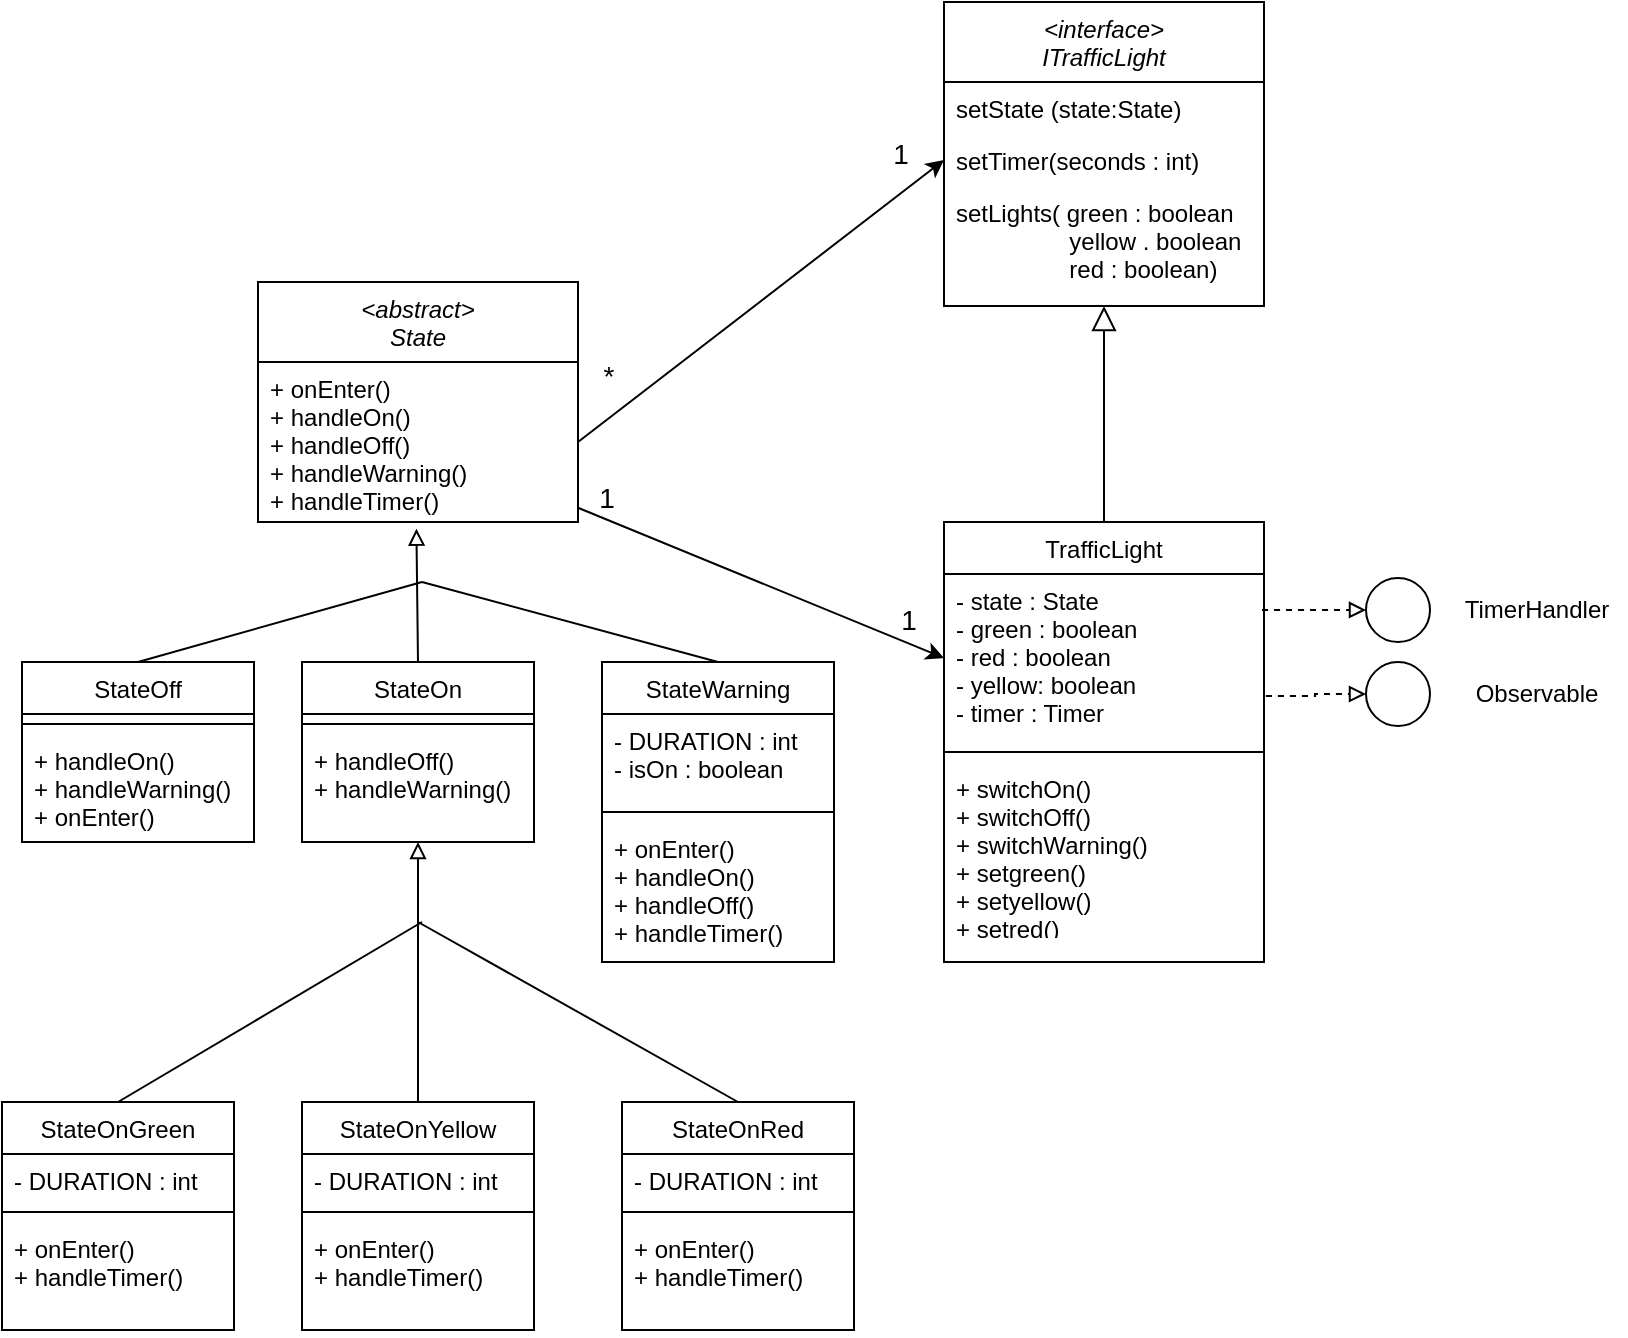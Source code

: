 <mxfile version="19.0.3" type="device"><diagram id="C5RBs43oDa-KdzZeNtuy" name="Page-1"><mxGraphModel dx="569" dy="1006" grid="1" gridSize="10" guides="1" tooltips="1" connect="1" arrows="1" fold="1" page="1" pageScale="1" pageWidth="827" pageHeight="1169" math="0" shadow="0"><root><mxCell id="WIyWlLk6GJQsqaUBKTNV-0"/><mxCell id="WIyWlLk6GJQsqaUBKTNV-1" parent="WIyWlLk6GJQsqaUBKTNV-0"/><mxCell id="zkfFHV4jXpPFQw0GAbJ--0" value="&lt;interface&gt;&#10;ITrafficLight" style="swimlane;fontStyle=2;align=center;verticalAlign=top;childLayout=stackLayout;horizontal=1;startSize=40;horizontalStack=0;resizeParent=1;resizeLast=0;collapsible=1;marginBottom=0;rounded=0;shadow=0;strokeWidth=1;" parent="WIyWlLk6GJQsqaUBKTNV-1" vertex="1"><mxGeometry x="481" y="120" width="160" height="152" as="geometry"><mxRectangle x="230" y="140" width="160" height="26" as="alternateBounds"/></mxGeometry></mxCell><mxCell id="zkfFHV4jXpPFQw0GAbJ--1" value="setState (state:State)" style="text;align=left;verticalAlign=top;spacingLeft=4;spacingRight=4;overflow=hidden;rotatable=0;points=[[0,0.5],[1,0.5]];portConstraint=eastwest;" parent="zkfFHV4jXpPFQw0GAbJ--0" vertex="1"><mxGeometry y="40" width="160" height="26" as="geometry"/></mxCell><mxCell id="zkfFHV4jXpPFQw0GAbJ--2" value="setTimer(seconds : int)" style="text;align=left;verticalAlign=top;spacingLeft=4;spacingRight=4;overflow=hidden;rotatable=0;points=[[0,0.5],[1,0.5]];portConstraint=eastwest;rounded=0;shadow=0;html=0;" parent="zkfFHV4jXpPFQw0GAbJ--0" vertex="1"><mxGeometry y="66" width="160" height="26" as="geometry"/></mxCell><mxCell id="zkfFHV4jXpPFQw0GAbJ--3" value="setLights( green : boolean&#10;                 yellow . boolean&#10;                 red : boolean)&#10;" style="text;align=left;verticalAlign=top;spacingLeft=4;spacingRight=4;overflow=hidden;rotatable=0;points=[[0,0.5],[1,0.5]];portConstraint=eastwest;rounded=0;shadow=0;html=0;" parent="zkfFHV4jXpPFQw0GAbJ--0" vertex="1"><mxGeometry y="92" width="160" height="58" as="geometry"/></mxCell><mxCell id="zkfFHV4jXpPFQw0GAbJ--13" value="TrafficLight" style="swimlane;fontStyle=0;align=center;verticalAlign=top;childLayout=stackLayout;horizontal=1;startSize=26;horizontalStack=0;resizeParent=1;resizeLast=0;collapsible=1;marginBottom=0;rounded=0;shadow=0;strokeWidth=1;" parent="WIyWlLk6GJQsqaUBKTNV-1" vertex="1"><mxGeometry x="481" y="380" width="160" height="220" as="geometry"><mxRectangle x="340" y="380" width="170" height="26" as="alternateBounds"/></mxGeometry></mxCell><mxCell id="zkfFHV4jXpPFQw0GAbJ--14" value="- state : State&#10;- green : boolean&#10;- red : boolean&#10;- yellow: boolean&#10;- timer : Timer&#10;" style="text;align=left;verticalAlign=top;spacingLeft=4;spacingRight=4;overflow=hidden;rotatable=0;points=[[0,0.5],[1,0.5]];portConstraint=eastwest;" parent="zkfFHV4jXpPFQw0GAbJ--13" vertex="1"><mxGeometry y="26" width="160" height="84" as="geometry"/></mxCell><mxCell id="zkfFHV4jXpPFQw0GAbJ--15" value="" style="line;html=1;strokeWidth=1;align=left;verticalAlign=middle;spacingTop=-1;spacingLeft=3;spacingRight=3;rotatable=0;labelPosition=right;points=[];portConstraint=eastwest;" parent="zkfFHV4jXpPFQw0GAbJ--13" vertex="1"><mxGeometry y="110" width="160" height="10" as="geometry"/></mxCell><mxCell id="GFfQSs8mkVyOx2QfxJzw-1" value="+ switchOn()&#10;+ switchOff()&#10;+ switchWarning()&#10;+ setgreen()&#10;+ setyellow()&#10;+ setred()" style="text;align=left;verticalAlign=top;spacingLeft=4;spacingRight=4;overflow=hidden;rotatable=0;points=[[0,0.5],[1,0.5]];portConstraint=eastwest;" vertex="1" parent="zkfFHV4jXpPFQw0GAbJ--13"><mxGeometry y="120" width="160" height="84" as="geometry"/></mxCell><mxCell id="zkfFHV4jXpPFQw0GAbJ--16" value="" style="endArrow=block;endSize=10;endFill=0;shadow=0;strokeWidth=1;rounded=0;edgeStyle=elbowEdgeStyle;elbow=vertical;" parent="WIyWlLk6GJQsqaUBKTNV-1" source="zkfFHV4jXpPFQw0GAbJ--13" target="zkfFHV4jXpPFQw0GAbJ--0" edge="1"><mxGeometry width="160" relative="1" as="geometry"><mxPoint x="471" y="373" as="sourcePoint"/><mxPoint x="571" y="271" as="targetPoint"/></mxGeometry></mxCell><mxCell id="GFfQSs8mkVyOx2QfxJzw-2" value="" style="ellipse;whiteSpace=wrap;html=1;aspect=fixed;" vertex="1" parent="WIyWlLk6GJQsqaUBKTNV-1"><mxGeometry x="692" y="408" width="32" height="32" as="geometry"/></mxCell><mxCell id="GFfQSs8mkVyOx2QfxJzw-3" value="" style="ellipse;whiteSpace=wrap;html=1;aspect=fixed;" vertex="1" parent="WIyWlLk6GJQsqaUBKTNV-1"><mxGeometry x="692" y="450" width="32" height="32" as="geometry"/></mxCell><mxCell id="GFfQSs8mkVyOx2QfxJzw-4" style="edgeStyle=orthogonalEdgeStyle;rounded=0;orthogonalLoop=1;jettySize=auto;html=1;entryX=0;entryY=0.5;entryDx=0;entryDy=0;exitX=0.994;exitY=0.214;exitDx=0;exitDy=0;exitPerimeter=0;dashed=1;endArrow=block;endFill=0;" edge="1" parent="WIyWlLk6GJQsqaUBKTNV-1" source="zkfFHV4jXpPFQw0GAbJ--14" target="GFfQSs8mkVyOx2QfxJzw-2"><mxGeometry relative="1" as="geometry"/></mxCell><mxCell id="GFfQSs8mkVyOx2QfxJzw-5" style="edgeStyle=orthogonalEdgeStyle;rounded=0;orthogonalLoop=1;jettySize=auto;html=1;dashed=1;endArrow=block;endFill=0;exitX=1.006;exitY=0.726;exitDx=0;exitDy=0;exitPerimeter=0;entryX=0;entryY=0.5;entryDx=0;entryDy=0;" edge="1" parent="WIyWlLk6GJQsqaUBKTNV-1" source="zkfFHV4jXpPFQw0GAbJ--14" target="GFfQSs8mkVyOx2QfxJzw-3"><mxGeometry relative="1" as="geometry"><mxPoint x="741" y="470" as="targetPoint"/></mxGeometry></mxCell><mxCell id="GFfQSs8mkVyOx2QfxJzw-6" value="TimerHandler" style="text;html=1;align=center;verticalAlign=middle;resizable=0;points=[];autosize=1;strokeColor=none;fillColor=none;" vertex="1" parent="WIyWlLk6GJQsqaUBKTNV-1"><mxGeometry x="732" y="414" width="90" height="20" as="geometry"/></mxCell><mxCell id="GFfQSs8mkVyOx2QfxJzw-7" value="Observable" style="text;html=1;align=center;verticalAlign=middle;resizable=0;points=[];autosize=1;strokeColor=none;fillColor=none;" vertex="1" parent="WIyWlLk6GJQsqaUBKTNV-1"><mxGeometry x="737" y="456" width="80" height="20" as="geometry"/></mxCell><mxCell id="GFfQSs8mkVyOx2QfxJzw-12" value="&lt;abstract&gt;&#10;State" style="swimlane;fontStyle=2;align=center;verticalAlign=top;childLayout=stackLayout;horizontal=1;startSize=40;horizontalStack=0;resizeParent=1;resizeLast=0;collapsible=1;marginBottom=0;rounded=0;shadow=0;strokeWidth=1;" vertex="1" parent="WIyWlLk6GJQsqaUBKTNV-1"><mxGeometry x="138" y="260" width="160" height="120" as="geometry"><mxRectangle x="230" y="140" width="160" height="26" as="alternateBounds"/></mxGeometry></mxCell><mxCell id="GFfQSs8mkVyOx2QfxJzw-13" value="+ onEnter()&#10;+ handleOn()&#10;+ handleOff()&#10;+ handleWarning()&#10;+ handleTimer()" style="text;align=left;verticalAlign=top;spacingLeft=4;spacingRight=4;overflow=hidden;rotatable=0;points=[[0,0.5],[1,0.5]];portConstraint=eastwest;" vertex="1" parent="GFfQSs8mkVyOx2QfxJzw-12"><mxGeometry y="40" width="160" height="80" as="geometry"/></mxCell><mxCell id="GFfQSs8mkVyOx2QfxJzw-16" style="rounded=0;orthogonalLoop=1;jettySize=auto;html=1;entryX=0;entryY=0.5;entryDx=0;entryDy=0;endArrow=classic;endFill=1;exitX=1;exitY=0.5;exitDx=0;exitDy=0;" edge="1" parent="WIyWlLk6GJQsqaUBKTNV-1" source="GFfQSs8mkVyOx2QfxJzw-13" target="zkfFHV4jXpPFQw0GAbJ--2"><mxGeometry relative="1" as="geometry"/></mxCell><mxCell id="GFfQSs8mkVyOx2QfxJzw-17" value="&lt;font style=&quot;font-size: 14px;&quot;&gt;1&lt;/font&gt;" style="edgeLabel;html=1;align=center;verticalAlign=middle;resizable=0;points=[];" vertex="1" connectable="0" parent="GFfQSs8mkVyOx2QfxJzw-16"><mxGeometry x="0.65" y="4" relative="1" as="geometry"><mxPoint x="12" y="-25" as="offset"/></mxGeometry></mxCell><mxCell id="GFfQSs8mkVyOx2QfxJzw-18" value="&lt;font style=&quot;font-size: 14px;&quot;&gt;*&lt;/font&gt;" style="edgeLabel;html=1;align=center;verticalAlign=middle;resizable=0;points=[];" vertex="1" connectable="0" parent="GFfQSs8mkVyOx2QfxJzw-16"><mxGeometry x="-0.758" y="3" relative="1" as="geometry"><mxPoint x="-6" y="-14" as="offset"/></mxGeometry></mxCell><mxCell id="GFfQSs8mkVyOx2QfxJzw-19" style="edgeStyle=none;rounded=0;orthogonalLoop=1;jettySize=auto;html=1;entryX=0;entryY=0.5;entryDx=0;entryDy=0;fontSize=14;endArrow=classic;endFill=1;" edge="1" parent="WIyWlLk6GJQsqaUBKTNV-1" source="GFfQSs8mkVyOx2QfxJzw-13" target="zkfFHV4jXpPFQw0GAbJ--14"><mxGeometry relative="1" as="geometry"/></mxCell><mxCell id="GFfQSs8mkVyOx2QfxJzw-20" value="1" style="edgeLabel;html=1;align=center;verticalAlign=middle;resizable=0;points=[];fontSize=14;" vertex="1" connectable="0" parent="GFfQSs8mkVyOx2QfxJzw-19"><mxGeometry x="-0.749" relative="1" as="geometry"><mxPoint x="-9" y="-15" as="offset"/></mxGeometry></mxCell><mxCell id="GFfQSs8mkVyOx2QfxJzw-21" value="1" style="edgeLabel;html=1;align=center;verticalAlign=middle;resizable=0;points=[];fontSize=14;" vertex="1" connectable="0" parent="GFfQSs8mkVyOx2QfxJzw-19"><mxGeometry x="0.74" y="2" relative="1" as="geometry"><mxPoint x="5" y="-8" as="offset"/></mxGeometry></mxCell><mxCell id="GFfQSs8mkVyOx2QfxJzw-36" style="edgeStyle=none;rounded=0;orthogonalLoop=1;jettySize=auto;html=1;exitX=0.5;exitY=0;exitDx=0;exitDy=0;fontSize=14;endArrow=none;endFill=0;" edge="1" parent="WIyWlLk6GJQsqaUBKTNV-1" source="GFfQSs8mkVyOx2QfxJzw-22"><mxGeometry relative="1" as="geometry"><mxPoint x="220" y="410.0" as="targetPoint"/></mxGeometry></mxCell><mxCell id="GFfQSs8mkVyOx2QfxJzw-22" value="StateOff" style="swimlane;fontStyle=0;align=center;verticalAlign=top;childLayout=stackLayout;horizontal=1;startSize=26;horizontalStack=0;resizeParent=1;resizeLast=0;collapsible=1;marginBottom=0;rounded=0;shadow=0;strokeWidth=1;" vertex="1" parent="WIyWlLk6GJQsqaUBKTNV-1"><mxGeometry x="20" y="450" width="116" height="90" as="geometry"><mxRectangle x="340" y="380" width="170" height="26" as="alternateBounds"/></mxGeometry></mxCell><mxCell id="GFfQSs8mkVyOx2QfxJzw-24" value="" style="line;html=1;strokeWidth=1;align=left;verticalAlign=middle;spacingTop=-1;spacingLeft=3;spacingRight=3;rotatable=0;labelPosition=right;points=[];portConstraint=eastwest;" vertex="1" parent="GFfQSs8mkVyOx2QfxJzw-22"><mxGeometry y="26" width="116" height="10" as="geometry"/></mxCell><mxCell id="GFfQSs8mkVyOx2QfxJzw-25" value="+ handleOn()&#10;+ handleWarning()&#10;+ onEnter()" style="text;align=left;verticalAlign=top;spacingLeft=4;spacingRight=4;overflow=hidden;rotatable=0;points=[[0,0.5],[1,0.5]];portConstraint=eastwest;" vertex="1" parent="GFfQSs8mkVyOx2QfxJzw-22"><mxGeometry y="36" width="116" height="54" as="geometry"/></mxCell><mxCell id="GFfQSs8mkVyOx2QfxJzw-34" style="edgeStyle=none;rounded=0;orthogonalLoop=1;jettySize=auto;html=1;exitX=0.5;exitY=0;exitDx=0;exitDy=0;entryX=0.495;entryY=1.042;entryDx=0;entryDy=0;entryPerimeter=0;fontSize=14;endArrow=block;endFill=0;" edge="1" parent="WIyWlLk6GJQsqaUBKTNV-1" source="GFfQSs8mkVyOx2QfxJzw-27" target="GFfQSs8mkVyOx2QfxJzw-13"><mxGeometry relative="1" as="geometry"/></mxCell><mxCell id="GFfQSs8mkVyOx2QfxJzw-27" value="StateOn" style="swimlane;fontStyle=0;align=center;verticalAlign=top;childLayout=stackLayout;horizontal=1;startSize=26;horizontalStack=0;resizeParent=1;resizeLast=0;collapsible=1;marginBottom=0;rounded=0;shadow=0;strokeWidth=1;" vertex="1" parent="WIyWlLk6GJQsqaUBKTNV-1"><mxGeometry x="160" y="450" width="116" height="90" as="geometry"><mxRectangle x="340" y="380" width="170" height="26" as="alternateBounds"/></mxGeometry></mxCell><mxCell id="GFfQSs8mkVyOx2QfxJzw-28" value="" style="line;html=1;strokeWidth=1;align=left;verticalAlign=middle;spacingTop=-1;spacingLeft=3;spacingRight=3;rotatable=0;labelPosition=right;points=[];portConstraint=eastwest;" vertex="1" parent="GFfQSs8mkVyOx2QfxJzw-27"><mxGeometry y="26" width="116" height="10" as="geometry"/></mxCell><mxCell id="GFfQSs8mkVyOx2QfxJzw-29" value="+ handleOff()&#10;+ handleWarning()" style="text;align=left;verticalAlign=top;spacingLeft=4;spacingRight=4;overflow=hidden;rotatable=0;points=[[0,0.5],[1,0.5]];portConstraint=eastwest;" vertex="1" parent="GFfQSs8mkVyOx2QfxJzw-27"><mxGeometry y="36" width="116" height="54" as="geometry"/></mxCell><mxCell id="GFfQSs8mkVyOx2QfxJzw-35" style="edgeStyle=none;rounded=0;orthogonalLoop=1;jettySize=auto;html=1;exitX=0.5;exitY=0;exitDx=0;exitDy=0;fontSize=14;endArrow=none;endFill=0;" edge="1" parent="WIyWlLk6GJQsqaUBKTNV-1" source="GFfQSs8mkVyOx2QfxJzw-30"><mxGeometry relative="1" as="geometry"><mxPoint x="220" y="410.0" as="targetPoint"/></mxGeometry></mxCell><mxCell id="GFfQSs8mkVyOx2QfxJzw-30" value="StateWarning" style="swimlane;fontStyle=0;align=center;verticalAlign=top;childLayout=stackLayout;horizontal=1;startSize=26;horizontalStack=0;resizeParent=1;resizeLast=0;collapsible=1;marginBottom=0;rounded=0;shadow=0;strokeWidth=1;" vertex="1" parent="WIyWlLk6GJQsqaUBKTNV-1"><mxGeometry x="310" y="450" width="116" height="150" as="geometry"><mxRectangle x="340" y="380" width="170" height="26" as="alternateBounds"/></mxGeometry></mxCell><mxCell id="GFfQSs8mkVyOx2QfxJzw-38" value="- DURATION : int&#10;- isOn : boolean" style="text;align=left;verticalAlign=top;spacingLeft=4;spacingRight=4;overflow=hidden;rotatable=0;points=[[0,0.5],[1,0.5]];portConstraint=eastwest;" vertex="1" parent="GFfQSs8mkVyOx2QfxJzw-30"><mxGeometry y="26" width="116" height="44" as="geometry"/></mxCell><mxCell id="GFfQSs8mkVyOx2QfxJzw-31" value="" style="line;html=1;strokeWidth=1;align=left;verticalAlign=middle;spacingTop=-1;spacingLeft=3;spacingRight=3;rotatable=0;labelPosition=right;points=[];portConstraint=eastwest;" vertex="1" parent="GFfQSs8mkVyOx2QfxJzw-30"><mxGeometry y="70" width="116" height="10" as="geometry"/></mxCell><mxCell id="GFfQSs8mkVyOx2QfxJzw-32" value="+ onEnter()&#10;+ handleOn()&#10;+ handleOff()&#10;+ handleTimer()&#10;" style="text;align=left;verticalAlign=top;spacingLeft=4;spacingRight=4;overflow=hidden;rotatable=0;points=[[0,0.5],[1,0.5]];portConstraint=eastwest;" vertex="1" parent="GFfQSs8mkVyOx2QfxJzw-30"><mxGeometry y="80" width="116" height="64" as="geometry"/></mxCell><mxCell id="GFfQSs8mkVyOx2QfxJzw-53" style="edgeStyle=none;rounded=0;orthogonalLoop=1;jettySize=auto;html=1;fontSize=14;endArrow=block;endFill=0;" edge="1" parent="WIyWlLk6GJQsqaUBKTNV-1" source="GFfQSs8mkVyOx2QfxJzw-39" target="GFfQSs8mkVyOx2QfxJzw-29"><mxGeometry relative="1" as="geometry"/></mxCell><mxCell id="GFfQSs8mkVyOx2QfxJzw-39" value="StateOnYellow" style="swimlane;fontStyle=0;align=center;verticalAlign=top;childLayout=stackLayout;horizontal=1;startSize=26;horizontalStack=0;resizeParent=1;resizeLast=0;collapsible=1;marginBottom=0;rounded=0;shadow=0;strokeWidth=1;" vertex="1" parent="WIyWlLk6GJQsqaUBKTNV-1"><mxGeometry x="160" y="670" width="116" height="114" as="geometry"><mxRectangle x="340" y="380" width="170" height="26" as="alternateBounds"/></mxGeometry></mxCell><mxCell id="GFfQSs8mkVyOx2QfxJzw-50" value="- DURATION : int" style="text;align=left;verticalAlign=top;spacingLeft=4;spacingRight=4;overflow=hidden;rotatable=0;points=[[0,0.5],[1,0.5]];portConstraint=eastwest;" vertex="1" parent="GFfQSs8mkVyOx2QfxJzw-39"><mxGeometry y="26" width="116" height="24" as="geometry"/></mxCell><mxCell id="GFfQSs8mkVyOx2QfxJzw-40" value="" style="line;html=1;strokeWidth=1;align=left;verticalAlign=middle;spacingTop=-1;spacingLeft=3;spacingRight=3;rotatable=0;labelPosition=right;points=[];portConstraint=eastwest;" vertex="1" parent="GFfQSs8mkVyOx2QfxJzw-39"><mxGeometry y="50" width="116" height="10" as="geometry"/></mxCell><mxCell id="GFfQSs8mkVyOx2QfxJzw-41" value="+ onEnter()&#10;+ handleTimer()" style="text;align=left;verticalAlign=top;spacingLeft=4;spacingRight=4;overflow=hidden;rotatable=0;points=[[0,0.5],[1,0.5]];portConstraint=eastwest;" vertex="1" parent="GFfQSs8mkVyOx2QfxJzw-39"><mxGeometry y="60" width="116" height="54" as="geometry"/></mxCell><mxCell id="GFfQSs8mkVyOx2QfxJzw-52" style="edgeStyle=none;rounded=0;orthogonalLoop=1;jettySize=auto;html=1;exitX=0.5;exitY=0;exitDx=0;exitDy=0;fontSize=14;endArrow=none;endFill=0;" edge="1" parent="WIyWlLk6GJQsqaUBKTNV-1" source="GFfQSs8mkVyOx2QfxJzw-42"><mxGeometry relative="1" as="geometry"><mxPoint x="220" y="580" as="targetPoint"/></mxGeometry></mxCell><mxCell id="GFfQSs8mkVyOx2QfxJzw-42" value="StateOnGreen" style="swimlane;fontStyle=0;align=center;verticalAlign=top;childLayout=stackLayout;horizontal=1;startSize=26;horizontalStack=0;resizeParent=1;resizeLast=0;collapsible=1;marginBottom=0;rounded=0;shadow=0;strokeWidth=1;" vertex="1" parent="WIyWlLk6GJQsqaUBKTNV-1"><mxGeometry x="10" y="670" width="116" height="114" as="geometry"><mxRectangle x="340" y="380" width="170" height="26" as="alternateBounds"/></mxGeometry></mxCell><mxCell id="GFfQSs8mkVyOx2QfxJzw-49" value="- DURATION : int" style="text;align=left;verticalAlign=top;spacingLeft=4;spacingRight=4;overflow=hidden;rotatable=0;points=[[0,0.5],[1,0.5]];portConstraint=eastwest;" vertex="1" parent="GFfQSs8mkVyOx2QfxJzw-42"><mxGeometry y="26" width="116" height="24" as="geometry"/></mxCell><mxCell id="GFfQSs8mkVyOx2QfxJzw-43" value="" style="line;html=1;strokeWidth=1;align=left;verticalAlign=middle;spacingTop=-1;spacingLeft=3;spacingRight=3;rotatable=0;labelPosition=right;points=[];portConstraint=eastwest;" vertex="1" parent="GFfQSs8mkVyOx2QfxJzw-42"><mxGeometry y="50" width="116" height="10" as="geometry"/></mxCell><mxCell id="GFfQSs8mkVyOx2QfxJzw-44" value="+ onEnter()&#10;+ handleTimer()" style="text;align=left;verticalAlign=top;spacingLeft=4;spacingRight=4;overflow=hidden;rotatable=0;points=[[0,0.5],[1,0.5]];portConstraint=eastwest;" vertex="1" parent="GFfQSs8mkVyOx2QfxJzw-42"><mxGeometry y="60" width="116" height="54" as="geometry"/></mxCell><mxCell id="GFfQSs8mkVyOx2QfxJzw-51" style="edgeStyle=none;rounded=0;orthogonalLoop=1;jettySize=auto;html=1;exitX=0.5;exitY=0;exitDx=0;exitDy=0;fontSize=14;endArrow=none;endFill=0;" edge="1" parent="WIyWlLk6GJQsqaUBKTNV-1" source="GFfQSs8mkVyOx2QfxJzw-45"><mxGeometry relative="1" as="geometry"><mxPoint x="218" y="580" as="targetPoint"/></mxGeometry></mxCell><mxCell id="GFfQSs8mkVyOx2QfxJzw-45" value="StateOnRed" style="swimlane;fontStyle=0;align=center;verticalAlign=top;childLayout=stackLayout;horizontal=1;startSize=26;horizontalStack=0;resizeParent=1;resizeLast=0;collapsible=1;marginBottom=0;rounded=0;shadow=0;strokeWidth=1;" vertex="1" parent="WIyWlLk6GJQsqaUBKTNV-1"><mxGeometry x="320" y="670" width="116" height="114" as="geometry"><mxRectangle x="340" y="380" width="170" height="26" as="alternateBounds"/></mxGeometry></mxCell><mxCell id="GFfQSs8mkVyOx2QfxJzw-48" value="- DURATION : int" style="text;align=left;verticalAlign=top;spacingLeft=4;spacingRight=4;overflow=hidden;rotatable=0;points=[[0,0.5],[1,0.5]];portConstraint=eastwest;" vertex="1" parent="GFfQSs8mkVyOx2QfxJzw-45"><mxGeometry y="26" width="116" height="24" as="geometry"/></mxCell><mxCell id="GFfQSs8mkVyOx2QfxJzw-46" value="" style="line;html=1;strokeWidth=1;align=left;verticalAlign=middle;spacingTop=-1;spacingLeft=3;spacingRight=3;rotatable=0;labelPosition=right;points=[];portConstraint=eastwest;" vertex="1" parent="GFfQSs8mkVyOx2QfxJzw-45"><mxGeometry y="50" width="116" height="10" as="geometry"/></mxCell><mxCell id="GFfQSs8mkVyOx2QfxJzw-47" value="+ onEnter()&#10;+ handleTimer()" style="text;align=left;verticalAlign=top;spacingLeft=4;spacingRight=4;overflow=hidden;rotatable=0;points=[[0,0.5],[1,0.5]];portConstraint=eastwest;" vertex="1" parent="GFfQSs8mkVyOx2QfxJzw-45"><mxGeometry y="60" width="116" height="54" as="geometry"/></mxCell></root></mxGraphModel></diagram></mxfile>
